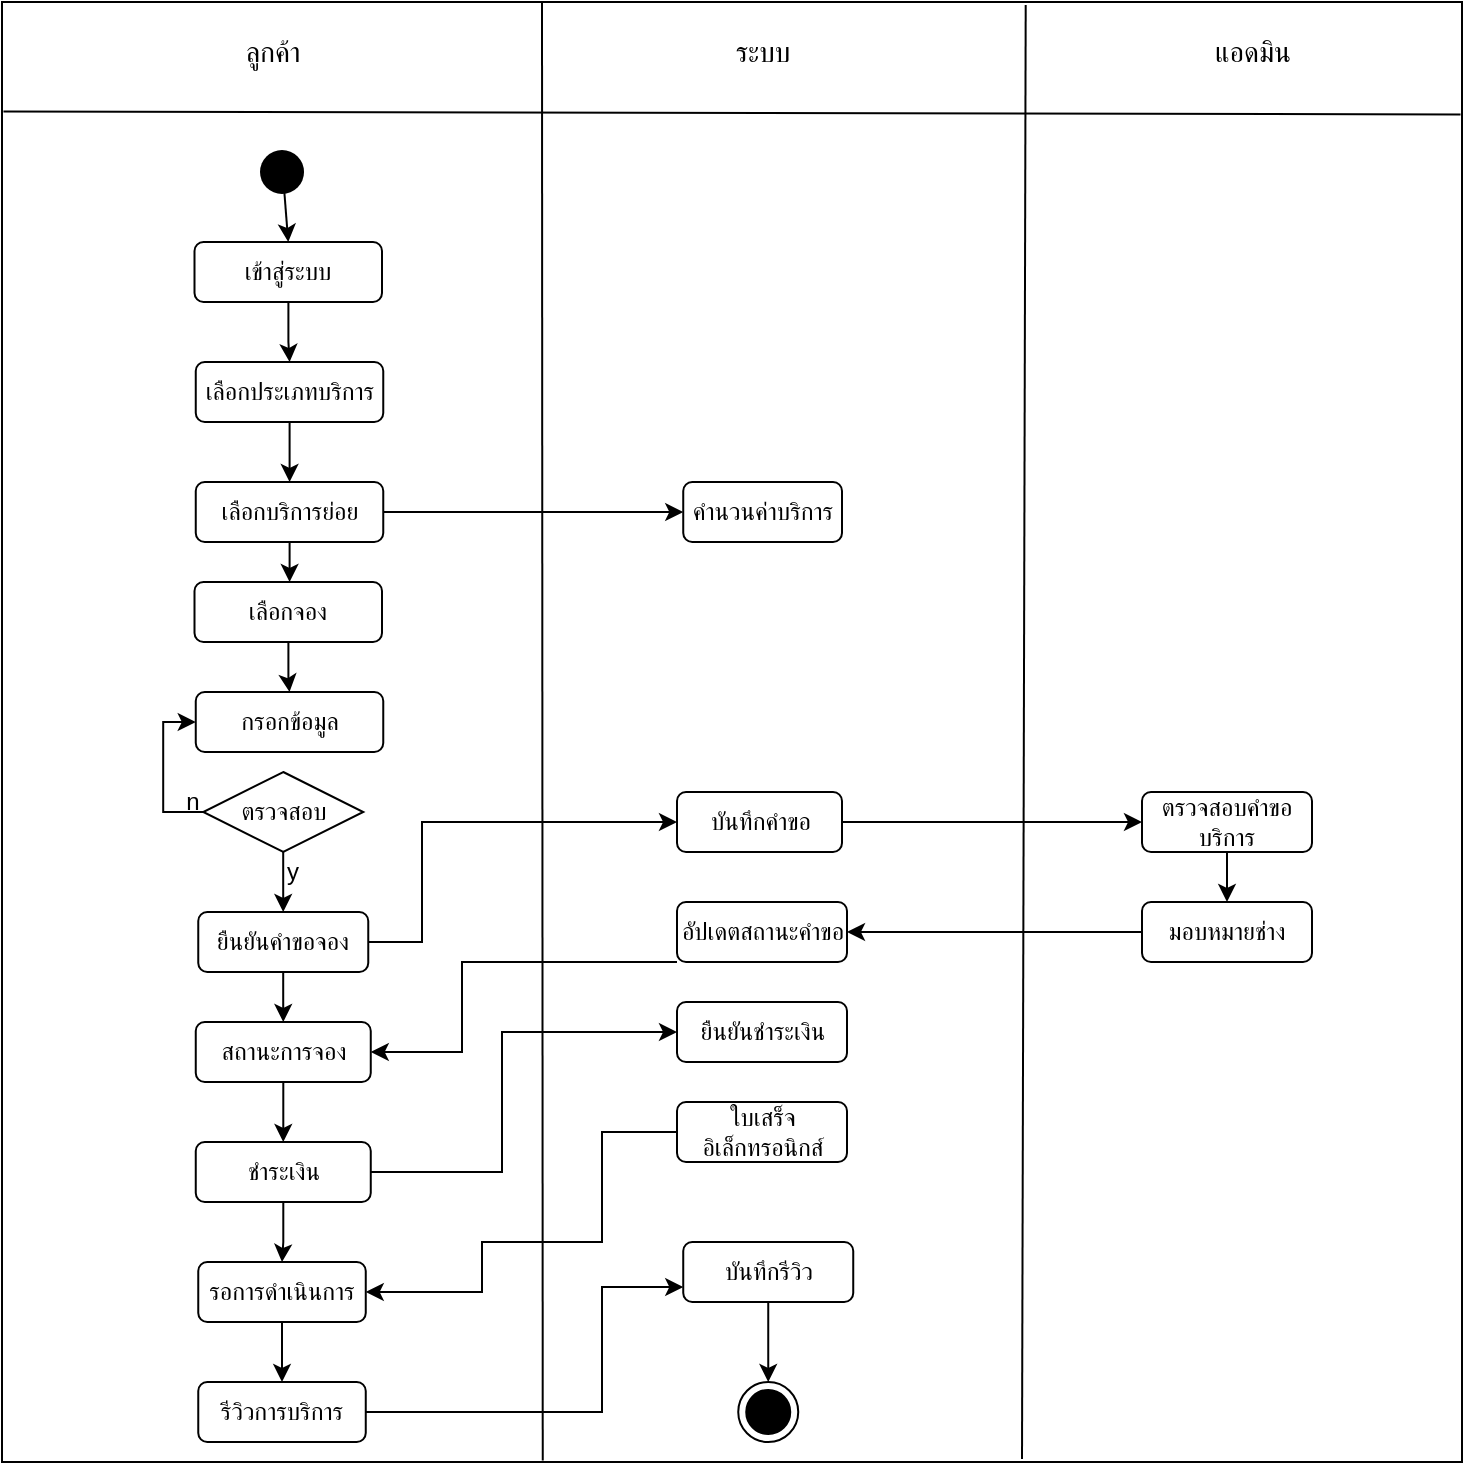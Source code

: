 <mxfile version="26.0.14" pages="2">
  <diagram name="Page-1" id="Fv10s-yXYvz1uKfiNa6D">
    <mxGraphModel dx="3134" dy="772" grid="1" gridSize="10" guides="1" tooltips="1" connect="1" arrows="1" fold="1" page="1" pageScale="1" pageWidth="850" pageHeight="1100" math="0" shadow="0">
      <root>
        <mxCell id="0" />
        <mxCell id="1" parent="0" />
        <mxCell id="nBgqKDF0Gr87tgt5A-qY-2" value="" style="group" parent="1" vertex="1" connectable="0">
          <mxGeometry x="-1610" y="90" width="730" height="730" as="geometry" />
        </mxCell>
        <mxCell id="Ob1HFFcRESBsvUVa0jNh-1" value="" style="whiteSpace=wrap;html=1;aspect=fixed;" parent="nBgqKDF0Gr87tgt5A-qY-2" vertex="1">
          <mxGeometry width="730" height="730" as="geometry" />
        </mxCell>
        <mxCell id="Ob1HFFcRESBsvUVa0jNh-2" value="" style="endArrow=none;html=1;rounded=0;entryX=0.331;entryY=0.001;entryDx=0;entryDy=0;entryPerimeter=0;" parent="nBgqKDF0Gr87tgt5A-qY-2" edge="1">
          <mxGeometry width="50" height="50" relative="1" as="geometry">
            <mxPoint x="270.37" y="729.27" as="sourcePoint" />
            <mxPoint x="270.0" y="1.421e-14" as="targetPoint" />
          </mxGeometry>
        </mxCell>
        <mxCell id="Ob1HFFcRESBsvUVa0jNh-3" value="" style="endArrow=none;html=1;rounded=0;exitX=0.655;exitY=0.996;exitDx=0;exitDy=0;exitPerimeter=0;" parent="nBgqKDF0Gr87tgt5A-qY-2" edge="1">
          <mxGeometry width="50" height="50" relative="1" as="geometry">
            <mxPoint x="510.0" y="728.54" as="sourcePoint" />
            <mxPoint x="511.85" y="1.46" as="targetPoint" />
          </mxGeometry>
        </mxCell>
        <mxCell id="Ob1HFFcRESBsvUVa0jNh-4" value="" style="endArrow=none;html=1;rounded=0;exitX=0.001;exitY=0.075;exitDx=0;exitDy=0;exitPerimeter=0;entryX=0.999;entryY=0.077;entryDx=0;entryDy=0;entryPerimeter=0;" parent="nBgqKDF0Gr87tgt5A-qY-2" source="Ob1HFFcRESBsvUVa0jNh-1" target="Ob1HFFcRESBsvUVa0jNh-1" edge="1">
          <mxGeometry width="50" height="50" relative="1" as="geometry">
            <mxPoint x="340" y="40" as="sourcePoint" />
            <mxPoint x="390" y="-10" as="targetPoint" />
          </mxGeometry>
        </mxCell>
        <mxCell id="Ob1HFFcRESBsvUVa0jNh-5" value="&lt;font style=&quot;font-size: 14px;&quot;&gt;ลูกค้า&lt;/font&gt;" style="text;html=1;align=center;verticalAlign=middle;resizable=0;points=[];autosize=1;strokeColor=none;fillColor=none;" parent="nBgqKDF0Gr87tgt5A-qY-2" vertex="1">
          <mxGeometry x="105" y="10" width="60" height="30" as="geometry" />
        </mxCell>
        <mxCell id="Ob1HFFcRESBsvUVa0jNh-6" value="&lt;font style=&quot;font-size: 14px;&quot;&gt;ระบบ&lt;/font&gt;" style="text;html=1;align=center;verticalAlign=middle;resizable=0;points=[];autosize=1;strokeColor=none;fillColor=none;" parent="nBgqKDF0Gr87tgt5A-qY-2" vertex="1">
          <mxGeometry x="355" y="10" width="50" height="30" as="geometry" />
        </mxCell>
        <mxCell id="Ob1HFFcRESBsvUVa0jNh-7" value="&lt;font style=&quot;font-size: 14px;&quot;&gt;แอดมิน&lt;/font&gt;" style="text;html=1;align=center;verticalAlign=middle;resizable=0;points=[];autosize=1;strokeColor=none;fillColor=none;" parent="nBgqKDF0Gr87tgt5A-qY-2" vertex="1">
          <mxGeometry x="590" y="10" width="70" height="30" as="geometry" />
        </mxCell>
        <mxCell id="Ob1HFFcRESBsvUVa0jNh-8" value="" style="ellipse;html=1;shape=endState;fillColor=#000000;strokeColor=none;" parent="nBgqKDF0Gr87tgt5A-qY-2" vertex="1">
          <mxGeometry x="125.01" y="70" width="30" height="30" as="geometry" />
        </mxCell>
        <mxCell id="Ob1HFFcRESBsvUVa0jNh-9" value="" style="ellipse;html=1;shape=endState;fillColor=#000000;strokeColor=#000000;" parent="nBgqKDF0Gr87tgt5A-qY-2" vertex="1">
          <mxGeometry x="368.12" y="690" width="30" height="30" as="geometry" />
        </mxCell>
        <mxCell id="Ob1HFFcRESBsvUVa0jNh-37" style="edgeStyle=orthogonalEdgeStyle;rounded=0;orthogonalLoop=1;jettySize=auto;html=1;" parent="nBgqKDF0Gr87tgt5A-qY-2" source="Ob1HFFcRESBsvUVa0jNh-10" target="Ob1HFFcRESBsvUVa0jNh-11" edge="1">
          <mxGeometry relative="1" as="geometry" />
        </mxCell>
        <mxCell id="Ob1HFFcRESBsvUVa0jNh-10" value="&lt;font&gt;เข้าสู่ระบบ&lt;/font&gt;" style="rounded=1;whiteSpace=wrap;html=1;" parent="nBgqKDF0Gr87tgt5A-qY-2" vertex="1">
          <mxGeometry x="96.25" y="120" width="93.75" height="30" as="geometry" />
        </mxCell>
        <mxCell id="Ob1HFFcRESBsvUVa0jNh-39" style="edgeStyle=orthogonalEdgeStyle;rounded=0;orthogonalLoop=1;jettySize=auto;html=1;" parent="nBgqKDF0Gr87tgt5A-qY-2" source="Ob1HFFcRESBsvUVa0jNh-11" target="Ob1HFFcRESBsvUVa0jNh-13" edge="1">
          <mxGeometry relative="1" as="geometry" />
        </mxCell>
        <mxCell id="Ob1HFFcRESBsvUVa0jNh-11" value="&lt;font&gt;เลือกประเภทบริการ&lt;/font&gt;" style="rounded=1;whiteSpace=wrap;html=1;" parent="nBgqKDF0Gr87tgt5A-qY-2" vertex="1">
          <mxGeometry x="96.88" y="180" width="93.75" height="30" as="geometry" />
        </mxCell>
        <mxCell id="Ob1HFFcRESBsvUVa0jNh-36" style="edgeStyle=orthogonalEdgeStyle;rounded=0;orthogonalLoop=1;jettySize=auto;html=1;entryX=0;entryY=0.5;entryDx=0;entryDy=0;" parent="nBgqKDF0Gr87tgt5A-qY-2" source="Ob1HFFcRESBsvUVa0jNh-13" target="Ob1HFFcRESBsvUVa0jNh-26" edge="1">
          <mxGeometry relative="1" as="geometry" />
        </mxCell>
        <mxCell id="Ob1HFFcRESBsvUVa0jNh-40" style="edgeStyle=orthogonalEdgeStyle;rounded=0;orthogonalLoop=1;jettySize=auto;html=1;" parent="nBgqKDF0Gr87tgt5A-qY-2" source="Ob1HFFcRESBsvUVa0jNh-13" target="Ob1HFFcRESBsvUVa0jNh-25" edge="1">
          <mxGeometry relative="1" as="geometry" />
        </mxCell>
        <mxCell id="Ob1HFFcRESBsvUVa0jNh-13" value="&lt;font&gt;เลือกบริการย่อย&lt;/font&gt;" style="rounded=1;whiteSpace=wrap;html=1;" parent="nBgqKDF0Gr87tgt5A-qY-2" vertex="1">
          <mxGeometry x="96.88" y="240" width="93.75" height="30" as="geometry" />
        </mxCell>
        <mxCell id="Ob1HFFcRESBsvUVa0jNh-41" style="edgeStyle=orthogonalEdgeStyle;rounded=0;orthogonalLoop=1;jettySize=auto;html=1;entryX=0.5;entryY=0;entryDx=0;entryDy=0;" parent="nBgqKDF0Gr87tgt5A-qY-2" source="Ob1HFFcRESBsvUVa0jNh-25" target="Ob1HFFcRESBsvUVa0jNh-27" edge="1">
          <mxGeometry relative="1" as="geometry" />
        </mxCell>
        <mxCell id="Ob1HFFcRESBsvUVa0jNh-25" value="&lt;font&gt;เลือกจอง&lt;/font&gt;" style="rounded=1;whiteSpace=wrap;html=1;" parent="nBgqKDF0Gr87tgt5A-qY-2" vertex="1">
          <mxGeometry x="96.25" y="290" width="93.75" height="30" as="geometry" />
        </mxCell>
        <mxCell id="Ob1HFFcRESBsvUVa0jNh-26" value="&lt;font&gt;คำนวนค่าบริการ&lt;/font&gt;" style="rounded=1;whiteSpace=wrap;html=1;" parent="nBgqKDF0Gr87tgt5A-qY-2" vertex="1">
          <mxGeometry x="340.62" y="240" width="79.38" height="30" as="geometry" />
        </mxCell>
        <mxCell id="Ob1HFFcRESBsvUVa0jNh-27" value="&lt;font&gt;กรอกข้อมูล&lt;/font&gt;" style="rounded=1;whiteSpace=wrap;html=1;" parent="nBgqKDF0Gr87tgt5A-qY-2" vertex="1">
          <mxGeometry x="96.88" y="345" width="93.75" height="30" as="geometry" />
        </mxCell>
        <mxCell id="Ob1HFFcRESBsvUVa0jNh-45" style="edgeStyle=orthogonalEdgeStyle;rounded=0;orthogonalLoop=1;jettySize=auto;html=1;entryX=0.5;entryY=0;entryDx=0;entryDy=0;" parent="nBgqKDF0Gr87tgt5A-qY-2" source="Ob1HFFcRESBsvUVa0jNh-28" target="Ob1HFFcRESBsvUVa0jNh-29" edge="1">
          <mxGeometry relative="1" as="geometry" />
        </mxCell>
        <mxCell id="KhTa7fbh25I5_2k13V2K-1" style="edgeStyle=orthogonalEdgeStyle;rounded=0;orthogonalLoop=1;jettySize=auto;html=1;exitX=1;exitY=0.5;exitDx=0;exitDy=0;entryX=0;entryY=0.5;entryDx=0;entryDy=0;" edge="1" parent="nBgqKDF0Gr87tgt5A-qY-2" source="Ob1HFFcRESBsvUVa0jNh-28" target="Ob1HFFcRESBsvUVa0jNh-57">
          <mxGeometry relative="1" as="geometry">
            <Array as="points">
              <mxPoint x="210" y="470" />
              <mxPoint x="210" y="410" />
            </Array>
          </mxGeometry>
        </mxCell>
        <mxCell id="Ob1HFFcRESBsvUVa0jNh-28" value="&lt;font&gt;ยืนยันคำขอจอง&lt;/font&gt;" style="rounded=1;whiteSpace=wrap;html=1;" parent="nBgqKDF0Gr87tgt5A-qY-2" vertex="1">
          <mxGeometry x="98.13" y="455" width="85" height="30" as="geometry" />
        </mxCell>
        <mxCell id="Ob1HFFcRESBsvUVa0jNh-49" style="edgeStyle=orthogonalEdgeStyle;rounded=0;orthogonalLoop=1;jettySize=auto;html=1;entryX=0.5;entryY=0;entryDx=0;entryDy=0;" parent="nBgqKDF0Gr87tgt5A-qY-2" source="Ob1HFFcRESBsvUVa0jNh-29" target="Ob1HFFcRESBsvUVa0jNh-30" edge="1">
          <mxGeometry relative="1" as="geometry" />
        </mxCell>
        <mxCell id="Ob1HFFcRESBsvUVa0jNh-29" value="&lt;font&gt;สถานะการจอง&lt;/font&gt;" style="rounded=1;whiteSpace=wrap;html=1;" parent="nBgqKDF0Gr87tgt5A-qY-2" vertex="1">
          <mxGeometry x="96.88" y="510" width="87.5" height="30" as="geometry" />
        </mxCell>
        <mxCell id="Ob1HFFcRESBsvUVa0jNh-48" style="edgeStyle=orthogonalEdgeStyle;rounded=0;orthogonalLoop=1;jettySize=auto;html=1;entryX=0.5;entryY=0;entryDx=0;entryDy=0;" parent="nBgqKDF0Gr87tgt5A-qY-2" source="Ob1HFFcRESBsvUVa0jNh-30" target="Ob1HFFcRESBsvUVa0jNh-31" edge="1">
          <mxGeometry relative="1" as="geometry" />
        </mxCell>
        <mxCell id="Ob1HFFcRESBsvUVa0jNh-64" style="edgeStyle=orthogonalEdgeStyle;rounded=0;orthogonalLoop=1;jettySize=auto;html=1;entryX=0;entryY=0.5;entryDx=0;entryDy=0;" parent="nBgqKDF0Gr87tgt5A-qY-2" source="Ob1HFFcRESBsvUVa0jNh-30" target="Ob1HFFcRESBsvUVa0jNh-55" edge="1">
          <mxGeometry relative="1" as="geometry">
            <Array as="points">
              <mxPoint x="250" y="585" />
              <mxPoint x="250" y="515" />
            </Array>
          </mxGeometry>
        </mxCell>
        <mxCell id="Ob1HFFcRESBsvUVa0jNh-30" value="&lt;font&gt;ชำระเงิน&lt;/font&gt;" style="rounded=1;whiteSpace=wrap;html=1;" parent="nBgqKDF0Gr87tgt5A-qY-2" vertex="1">
          <mxGeometry x="96.88" y="570" width="87.5" height="30" as="geometry" />
        </mxCell>
        <mxCell id="Ob1HFFcRESBsvUVa0jNh-50" style="edgeStyle=orthogonalEdgeStyle;rounded=0;orthogonalLoop=1;jettySize=auto;html=1;" parent="nBgqKDF0Gr87tgt5A-qY-2" source="Ob1HFFcRESBsvUVa0jNh-31" target="Ob1HFFcRESBsvUVa0jNh-32" edge="1">
          <mxGeometry relative="1" as="geometry" />
        </mxCell>
        <mxCell id="Ob1HFFcRESBsvUVa0jNh-31" value="&lt;font&gt;รอการดำเนินการ&lt;/font&gt;" style="rounded=1;whiteSpace=wrap;html=1;" parent="nBgqKDF0Gr87tgt5A-qY-2" vertex="1">
          <mxGeometry x="98.13" y="630" width="83.75" height="30" as="geometry" />
        </mxCell>
        <mxCell id="Ob1HFFcRESBsvUVa0jNh-51" style="edgeStyle=orthogonalEdgeStyle;rounded=0;orthogonalLoop=1;jettySize=auto;html=1;entryX=0;entryY=0.75;entryDx=0;entryDy=0;" parent="nBgqKDF0Gr87tgt5A-qY-2" source="Ob1HFFcRESBsvUVa0jNh-32" target="Ob1HFFcRESBsvUVa0jNh-33" edge="1">
          <mxGeometry relative="1" as="geometry">
            <Array as="points">
              <mxPoint x="300" y="705" />
              <mxPoint x="300" y="643" />
            </Array>
          </mxGeometry>
        </mxCell>
        <mxCell id="Ob1HFFcRESBsvUVa0jNh-32" value="&lt;font&gt;รีวิวการบริการ&lt;/font&gt;" style="rounded=1;whiteSpace=wrap;html=1;" parent="nBgqKDF0Gr87tgt5A-qY-2" vertex="1">
          <mxGeometry x="98.13" y="690" width="83.75" height="30" as="geometry" />
        </mxCell>
        <mxCell id="Ob1HFFcRESBsvUVa0jNh-52" style="edgeStyle=orthogonalEdgeStyle;rounded=0;orthogonalLoop=1;jettySize=auto;html=1;entryX=0.5;entryY=0;entryDx=0;entryDy=0;" parent="nBgqKDF0Gr87tgt5A-qY-2" source="Ob1HFFcRESBsvUVa0jNh-33" target="Ob1HFFcRESBsvUVa0jNh-9" edge="1">
          <mxGeometry relative="1" as="geometry" />
        </mxCell>
        <mxCell id="Ob1HFFcRESBsvUVa0jNh-33" value="&lt;font&gt;บันทึกรีวิว&lt;/font&gt;" style="rounded=1;whiteSpace=wrap;html=1;" parent="nBgqKDF0Gr87tgt5A-qY-2" vertex="1">
          <mxGeometry x="340.62" y="620" width="85" height="30" as="geometry" />
        </mxCell>
        <mxCell id="Ob1HFFcRESBsvUVa0jNh-43" style="edgeStyle=orthogonalEdgeStyle;rounded=0;orthogonalLoop=1;jettySize=auto;html=1;entryX=0;entryY=0.5;entryDx=0;entryDy=0;exitX=0;exitY=0.5;exitDx=0;exitDy=0;" parent="nBgqKDF0Gr87tgt5A-qY-2" source="Ob1HFFcRESBsvUVa0jNh-35" target="Ob1HFFcRESBsvUVa0jNh-27" edge="1">
          <mxGeometry relative="1" as="geometry" />
        </mxCell>
        <mxCell id="Ob1HFFcRESBsvUVa0jNh-59" style="edgeStyle=orthogonalEdgeStyle;rounded=0;orthogonalLoop=1;jettySize=auto;html=1;" parent="nBgqKDF0Gr87tgt5A-qY-2" source="Ob1HFFcRESBsvUVa0jNh-35" target="Ob1HFFcRESBsvUVa0jNh-28" edge="1">
          <mxGeometry relative="1" as="geometry" />
        </mxCell>
        <mxCell id="Ob1HFFcRESBsvUVa0jNh-35" value="&lt;font&gt;ตรวจสอบ&lt;/font&gt;" style="rhombus;whiteSpace=wrap;html=1;" parent="nBgqKDF0Gr87tgt5A-qY-2" vertex="1">
          <mxGeometry x="100.63" y="385" width="80" height="40" as="geometry" />
        </mxCell>
        <mxCell id="Ob1HFFcRESBsvUVa0jNh-65" style="edgeStyle=orthogonalEdgeStyle;rounded=0;orthogonalLoop=1;jettySize=auto;html=1;entryX=1;entryY=0.5;entryDx=0;entryDy=0;exitX=0;exitY=0.5;exitDx=0;exitDy=0;" parent="nBgqKDF0Gr87tgt5A-qY-2" source="Ob1HFFcRESBsvUVa0jNh-54" target="Ob1HFFcRESBsvUVa0jNh-31" edge="1">
          <mxGeometry relative="1" as="geometry">
            <Array as="points">
              <mxPoint x="300" y="565" />
              <mxPoint x="300" y="620" />
              <mxPoint x="240" y="620" />
              <mxPoint x="240" y="645" />
            </Array>
          </mxGeometry>
        </mxCell>
        <mxCell id="Ob1HFFcRESBsvUVa0jNh-54" value="&lt;font&gt;ใบเสร็จอิเล็กทรอนิกส์&lt;/font&gt;" style="rounded=1;whiteSpace=wrap;html=1;" parent="nBgqKDF0Gr87tgt5A-qY-2" vertex="1">
          <mxGeometry x="337.5" y="550" width="85" height="30" as="geometry" />
        </mxCell>
        <mxCell id="Ob1HFFcRESBsvUVa0jNh-55" value="&lt;font&gt;ยืนยันชำระเงิน&lt;/font&gt;" style="rounded=1;whiteSpace=wrap;html=1;" parent="nBgqKDF0Gr87tgt5A-qY-2" vertex="1">
          <mxGeometry x="337.5" y="500" width="85" height="30" as="geometry" />
        </mxCell>
        <mxCell id="Ob1HFFcRESBsvUVa0jNh-63" style="edgeStyle=orthogonalEdgeStyle;rounded=0;orthogonalLoop=1;jettySize=auto;html=1;entryX=1;entryY=0.5;entryDx=0;entryDy=0;" parent="nBgqKDF0Gr87tgt5A-qY-2" source="Ob1HFFcRESBsvUVa0jNh-56" target="Ob1HFFcRESBsvUVa0jNh-29" edge="1">
          <mxGeometry relative="1" as="geometry">
            <Array as="points">
              <mxPoint x="230" y="480" />
              <mxPoint x="230" y="525" />
            </Array>
          </mxGeometry>
        </mxCell>
        <mxCell id="Ob1HFFcRESBsvUVa0jNh-56" value="&lt;font&gt;อัปเดตสถานะคำขอ&lt;/font&gt;" style="rounded=1;whiteSpace=wrap;html=1;" parent="nBgqKDF0Gr87tgt5A-qY-2" vertex="1">
          <mxGeometry x="337.5" y="450" width="85" height="30" as="geometry" />
        </mxCell>
        <mxCell id="Ob1HFFcRESBsvUVa0jNh-57" value="&lt;font&gt;บันทึกคำขอ&lt;/font&gt;" style="rounded=1;whiteSpace=wrap;html=1;" parent="nBgqKDF0Gr87tgt5A-qY-2" vertex="1">
          <mxGeometry x="337.5" y="395" width="82.5" height="30" as="geometry" />
        </mxCell>
        <mxCell id="Ob1HFFcRESBsvUVa0jNh-61" value="" style="endArrow=classic;html=1;rounded=0;entryX=0.5;entryY=0;entryDx=0;entryDy=0;" parent="nBgqKDF0Gr87tgt5A-qY-2" target="Ob1HFFcRESBsvUVa0jNh-10" edge="1">
          <mxGeometry width="50" height="50" relative="1" as="geometry">
            <mxPoint x="140" y="80" as="sourcePoint" />
            <mxPoint x="390" y="170" as="targetPoint" />
          </mxGeometry>
        </mxCell>
        <mxCell id="Ob1HFFcRESBsvUVa0jNh-74" style="edgeStyle=orthogonalEdgeStyle;rounded=0;orthogonalLoop=1;jettySize=auto;html=1;entryX=0.5;entryY=0;entryDx=0;entryDy=0;" parent="nBgqKDF0Gr87tgt5A-qY-2" source="Ob1HFFcRESBsvUVa0jNh-66" target="Ob1HFFcRESBsvUVa0jNh-67" edge="1">
          <mxGeometry relative="1" as="geometry" />
        </mxCell>
        <mxCell id="Ob1HFFcRESBsvUVa0jNh-66" value="&lt;font&gt;ตรวจสอบคำขอบริการ&lt;/font&gt;" style="rounded=1;whiteSpace=wrap;html=1;" parent="nBgqKDF0Gr87tgt5A-qY-2" vertex="1">
          <mxGeometry x="570" y="395" width="85" height="30" as="geometry" />
        </mxCell>
        <mxCell id="Ob1HFFcRESBsvUVa0jNh-75" style="edgeStyle=orthogonalEdgeStyle;rounded=0;orthogonalLoop=1;jettySize=auto;html=1;entryX=1;entryY=0.5;entryDx=0;entryDy=0;" parent="nBgqKDF0Gr87tgt5A-qY-2" source="Ob1HFFcRESBsvUVa0jNh-67" target="Ob1HFFcRESBsvUVa0jNh-56" edge="1">
          <mxGeometry relative="1" as="geometry" />
        </mxCell>
        <mxCell id="Ob1HFFcRESBsvUVa0jNh-67" value="&lt;font&gt;มอบหมายช่าง&lt;/font&gt;" style="rounded=1;whiteSpace=wrap;html=1;" parent="nBgqKDF0Gr87tgt5A-qY-2" vertex="1">
          <mxGeometry x="570" y="450" width="85" height="30" as="geometry" />
        </mxCell>
        <mxCell id="Ob1HFFcRESBsvUVa0jNh-73" value="" style="endArrow=classic;html=1;rounded=0;entryX=0;entryY=0.5;entryDx=0;entryDy=0;exitX=1;exitY=0.5;exitDx=0;exitDy=0;" parent="nBgqKDF0Gr87tgt5A-qY-2" source="Ob1HFFcRESBsvUVa0jNh-57" target="Ob1HFFcRESBsvUVa0jNh-66" edge="1">
          <mxGeometry width="50" height="50" relative="1" as="geometry">
            <mxPoint x="340" y="490" as="sourcePoint" />
            <mxPoint x="390" y="440" as="targetPoint" />
          </mxGeometry>
        </mxCell>
        <mxCell id="8RW8j6H5BIztu4ExTgXI-2" value="y" style="text;html=1;align=center;verticalAlign=middle;resizable=0;points=[];autosize=1;strokeColor=none;fillColor=none;" parent="nBgqKDF0Gr87tgt5A-qY-2" vertex="1">
          <mxGeometry x="130" y="420" width="30" height="30" as="geometry" />
        </mxCell>
        <mxCell id="8RW8j6H5BIztu4ExTgXI-3" value="n" style="text;html=1;align=center;verticalAlign=middle;resizable=0;points=[];autosize=1;strokeColor=none;fillColor=none;" parent="nBgqKDF0Gr87tgt5A-qY-2" vertex="1">
          <mxGeometry x="80" y="385" width="30" height="30" as="geometry" />
        </mxCell>
      </root>
    </mxGraphModel>
  </diagram>
  <diagram id="y3ERefObrvKIbjtvA9Qp" name="Page-2">
    <mxGraphModel dx="989" dy="497" grid="1" gridSize="10" guides="1" tooltips="1" connect="1" arrows="1" fold="1" page="1" pageScale="1" pageWidth="850" pageHeight="1100" math="0" shadow="0">
      <root>
        <mxCell id="0" />
        <mxCell id="1" parent="0" />
        <mxCell id="3poI47as6UKm3n-QGSa4-1" value="" style="whiteSpace=wrap;html=1;aspect=fixed;" vertex="1" parent="1">
          <mxGeometry x="160" y="90" width="300" height="300" as="geometry" />
        </mxCell>
        <mxCell id="3poI47as6UKm3n-QGSa4-2" value="" style="endArrow=none;html=1;rounded=0;exitX=-0.007;exitY=0.086;exitDx=0;exitDy=0;exitPerimeter=0;" edge="1" parent="1">
          <mxGeometry width="50" height="50" relative="1" as="geometry">
            <mxPoint x="160.0" y="117.84" as="sourcePoint" />
            <mxPoint x="460" y="118" as="targetPoint" />
          </mxGeometry>
        </mxCell>
        <mxCell id="3poI47as6UKm3n-QGSa4-3" value="" style="endArrow=none;html=1;rounded=0;entryX=0.5;entryY=0;entryDx=0;entryDy=0;exitX=0.5;exitY=1;exitDx=0;exitDy=0;" edge="1" parent="1" source="3poI47as6UKm3n-QGSa4-1" target="3poI47as6UKm3n-QGSa4-1">
          <mxGeometry width="50" height="50" relative="1" as="geometry">
            <mxPoint x="400" y="300" as="sourcePoint" />
            <mxPoint x="450" y="250" as="targetPoint" />
          </mxGeometry>
        </mxCell>
        <mxCell id="3poI47as6UKm3n-QGSa4-4" value="แอดมิน" style="text;html=1;align=center;verticalAlign=middle;resizable=0;points=[];autosize=1;strokeColor=none;fillColor=none;" vertex="1" parent="1">
          <mxGeometry x="202.5" y="90" width="60" height="30" as="geometry" />
        </mxCell>
        <mxCell id="3poI47as6UKm3n-QGSa4-5" value="ระบบ" style="text;html=1;align=center;verticalAlign=middle;resizable=0;points=[];autosize=1;strokeColor=none;fillColor=none;" vertex="1" parent="1">
          <mxGeometry x="350" y="90" width="50" height="30" as="geometry" />
        </mxCell>
        <mxCell id="3poI47as6UKm3n-QGSa4-12" style="edgeStyle=orthogonalEdgeStyle;rounded=0;orthogonalLoop=1;jettySize=auto;html=1;entryX=0;entryY=0.5;entryDx=0;entryDy=0;" edge="1" parent="1" source="3poI47as6UKm3n-QGSa4-6" target="3poI47as6UKm3n-QGSa4-7">
          <mxGeometry relative="1" as="geometry" />
        </mxCell>
        <mxCell id="3poI47as6UKm3n-QGSa4-6" value="เข้าสู่ระบบ" style="rounded=1;whiteSpace=wrap;html=1;" vertex="1" parent="1">
          <mxGeometry x="185" y="210" width="95" height="40" as="geometry" />
        </mxCell>
        <mxCell id="3poI47as6UKm3n-QGSa4-13" style="edgeStyle=orthogonalEdgeStyle;rounded=0;orthogonalLoop=1;jettySize=auto;html=1;" edge="1" parent="1" source="3poI47as6UKm3n-QGSa4-7" target="3poI47as6UKm3n-QGSa4-10">
          <mxGeometry relative="1" as="geometry" />
        </mxCell>
        <mxCell id="3poI47as6UKm3n-QGSa4-7" value="เรียกดูรายงาน" style="rounded=1;whiteSpace=wrap;html=1;" vertex="1" parent="1">
          <mxGeometry x="340" y="210" width="95" height="40" as="geometry" />
        </mxCell>
        <mxCell id="3poI47as6UKm3n-QGSa4-11" style="edgeStyle=orthogonalEdgeStyle;rounded=0;orthogonalLoop=1;jettySize=auto;html=1;" edge="1" parent="1" source="3poI47as6UKm3n-QGSa4-9" target="3poI47as6UKm3n-QGSa4-6">
          <mxGeometry relative="1" as="geometry" />
        </mxCell>
        <mxCell id="3poI47as6UKm3n-QGSa4-9" value="" style="ellipse;whiteSpace=wrap;html=1;aspect=fixed;fillColor=#000000;" vertex="1" parent="1">
          <mxGeometry x="217.5" y="140" width="30" height="30" as="geometry" />
        </mxCell>
        <mxCell id="3poI47as6UKm3n-QGSa4-10" value="" style="ellipse;html=1;shape=endState;fillColor=#000000;strokeColor=#000000;" vertex="1" parent="1">
          <mxGeometry x="372.5" y="340" width="30" height="30" as="geometry" />
        </mxCell>
      </root>
    </mxGraphModel>
  </diagram>
</mxfile>
